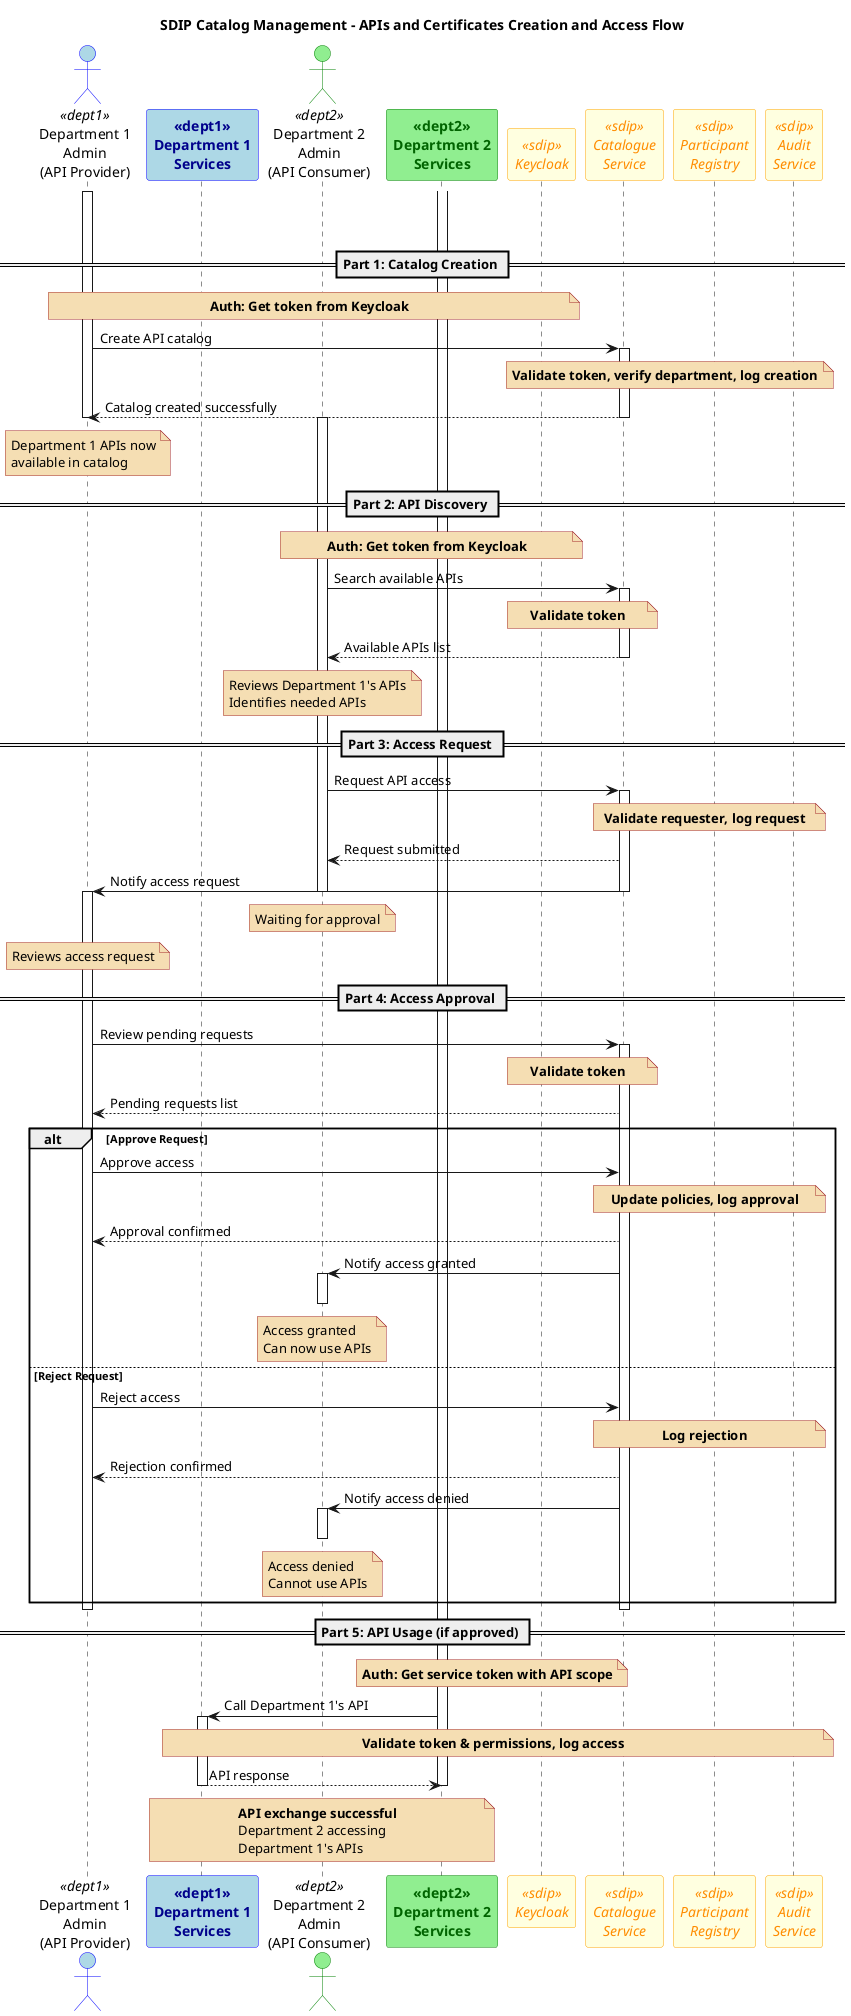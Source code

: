 @startuml
title SDIP Catalog Management - APIs and Certificates Creation and Access Flow

skinparam participant {
    BackgroundColor<<dept1>> lightblue
    BorderColor<<dept1>> blue
    FontColor<<dept1>> darkblue
    FontStyle<<dept1>> bold
}

skinparam participant {
    BackgroundColor<<dept2>> lightgreen
    BorderColor<<dept2>> green
    FontColor<<dept2>> darkgreen
    FontStyle<<dept2>> bold
}

skinparam participant {
    BackgroundColor<<sdip>> lightyellow
    BorderColor<<sdip>> orange
    FontColor<<sdip>> darkorange
    FontStyle<<sdip>> italic
}

skinparam actor {
    BackgroundColor<<dept1>> lightblue
    BorderColor<<dept1>> blue
}

skinparam actor {
    BackgroundColor<<dept2>> lightgreen
    BorderColor<<dept2>> green
}

skinparam note {
    BackgroundColor wheat
    BorderColor brown
}

actor Dept1Admin as "Department 1\nAdmin\n(API Provider)" <<dept1>>
participant Dept1Services as "Department 1\nServices" <<dept1>>

|||

actor Dept2Admin as "Department 2\nAdmin\n(API Consumer)" <<dept2>>
participant Dept2Services as "Department 2\nServices" <<dept2>>

|||

participant Keycloak as "Keycloak" <<sdip>>
participant CatalogueService as "Catalogue\nService" <<sdip>>
participant ParticipantRegistry as "Participant\nRegistry" <<sdip>>
participant AuditService as "Audit\nService" <<sdip>>

== Part 1: Catalog Creation ==

activate Dept1Admin
note over Dept1Admin, Keycloak: **Auth: Get token from Keycloak**

Dept1Admin -> CatalogueService: Create API catalog
activate CatalogueService
note over CatalogueService, ParticipantRegistry: **Validate token, verify department, log creation**
CatalogueService --> Dept1Admin: Catalog created successfully
deactivate CatalogueService
deactivate Dept1Admin

note over Dept1Admin: Department 1 APIs now\navailable in catalog

== Part 2: API Discovery ==

activate Dept2Admin
note over Dept2Admin, Keycloak: **Auth: Get token from Keycloak**

Dept2Admin -> CatalogueService: Search available APIs
activate CatalogueService
note over CatalogueService, Keycloak: **Validate token**
CatalogueService --> Dept2Admin: Available APIs list
deactivate CatalogueService

note over Dept2Admin: Reviews Department 1's APIs\nIdentifies needed APIs

== Part 3: Access Request ==

Dept2Admin -> CatalogueService: Request API access
activate CatalogueService
note over CatalogueService, AuditService: **Validate requester, log request**
CatalogueService --> Dept2Admin: Request submitted
CatalogueService -> Dept1Admin: Notify access request
deactivate CatalogueService
deactivate Dept2Admin

note over Dept2Admin: Waiting for approval
note over Dept1Admin: Reviews access request

== Part 4: Access Approval ==

activate Dept1Admin
Dept1Admin -> CatalogueService: Review pending requests
activate CatalogueService
note over CatalogueService, Keycloak: **Validate token**
CatalogueService --> Dept1Admin: Pending requests list

alt Approve Request
    Dept1Admin -> CatalogueService: Approve access
    note over CatalogueService, AuditService: **Update policies, log approval**
    CatalogueService --> Dept1Admin: Approval confirmed
    CatalogueService -> Dept2Admin: Notify access granted
    activate Dept2Admin
    note over Dept2Admin: Access granted\nCan now use APIs
    deactivate Dept2Admin
else Reject Request
    Dept1Admin -> CatalogueService: Reject access
    note over CatalogueService, AuditService: **Log rejection**
    CatalogueService --> Dept1Admin: Rejection confirmed
    CatalogueService -> Dept2Admin: Notify access denied
    activate Dept2Admin
    note over Dept2Admin: Access denied\nCannot use APIs
    deactivate Dept2Admin
end
deactivate CatalogueService
deactivate Dept1Admin

== Part 5: API Usage (if approved) ==

activate Dept2Services
note over Dept2Services, Keycloak: **Auth: Get service token with API scope**

Dept2Services -> Dept1Services: Call Department 1's API
activate Dept1Services
note over Dept1Services, AuditService: **Validate token & permissions, log access**
Dept1Services --> Dept2Services: API response
deactivate Dept1Services
deactivate Dept2Services

note over Dept1Services, Dept2Services: **API exchange successful**\nDepartment 2 accessing\nDepartment 1's APIs

@enduml